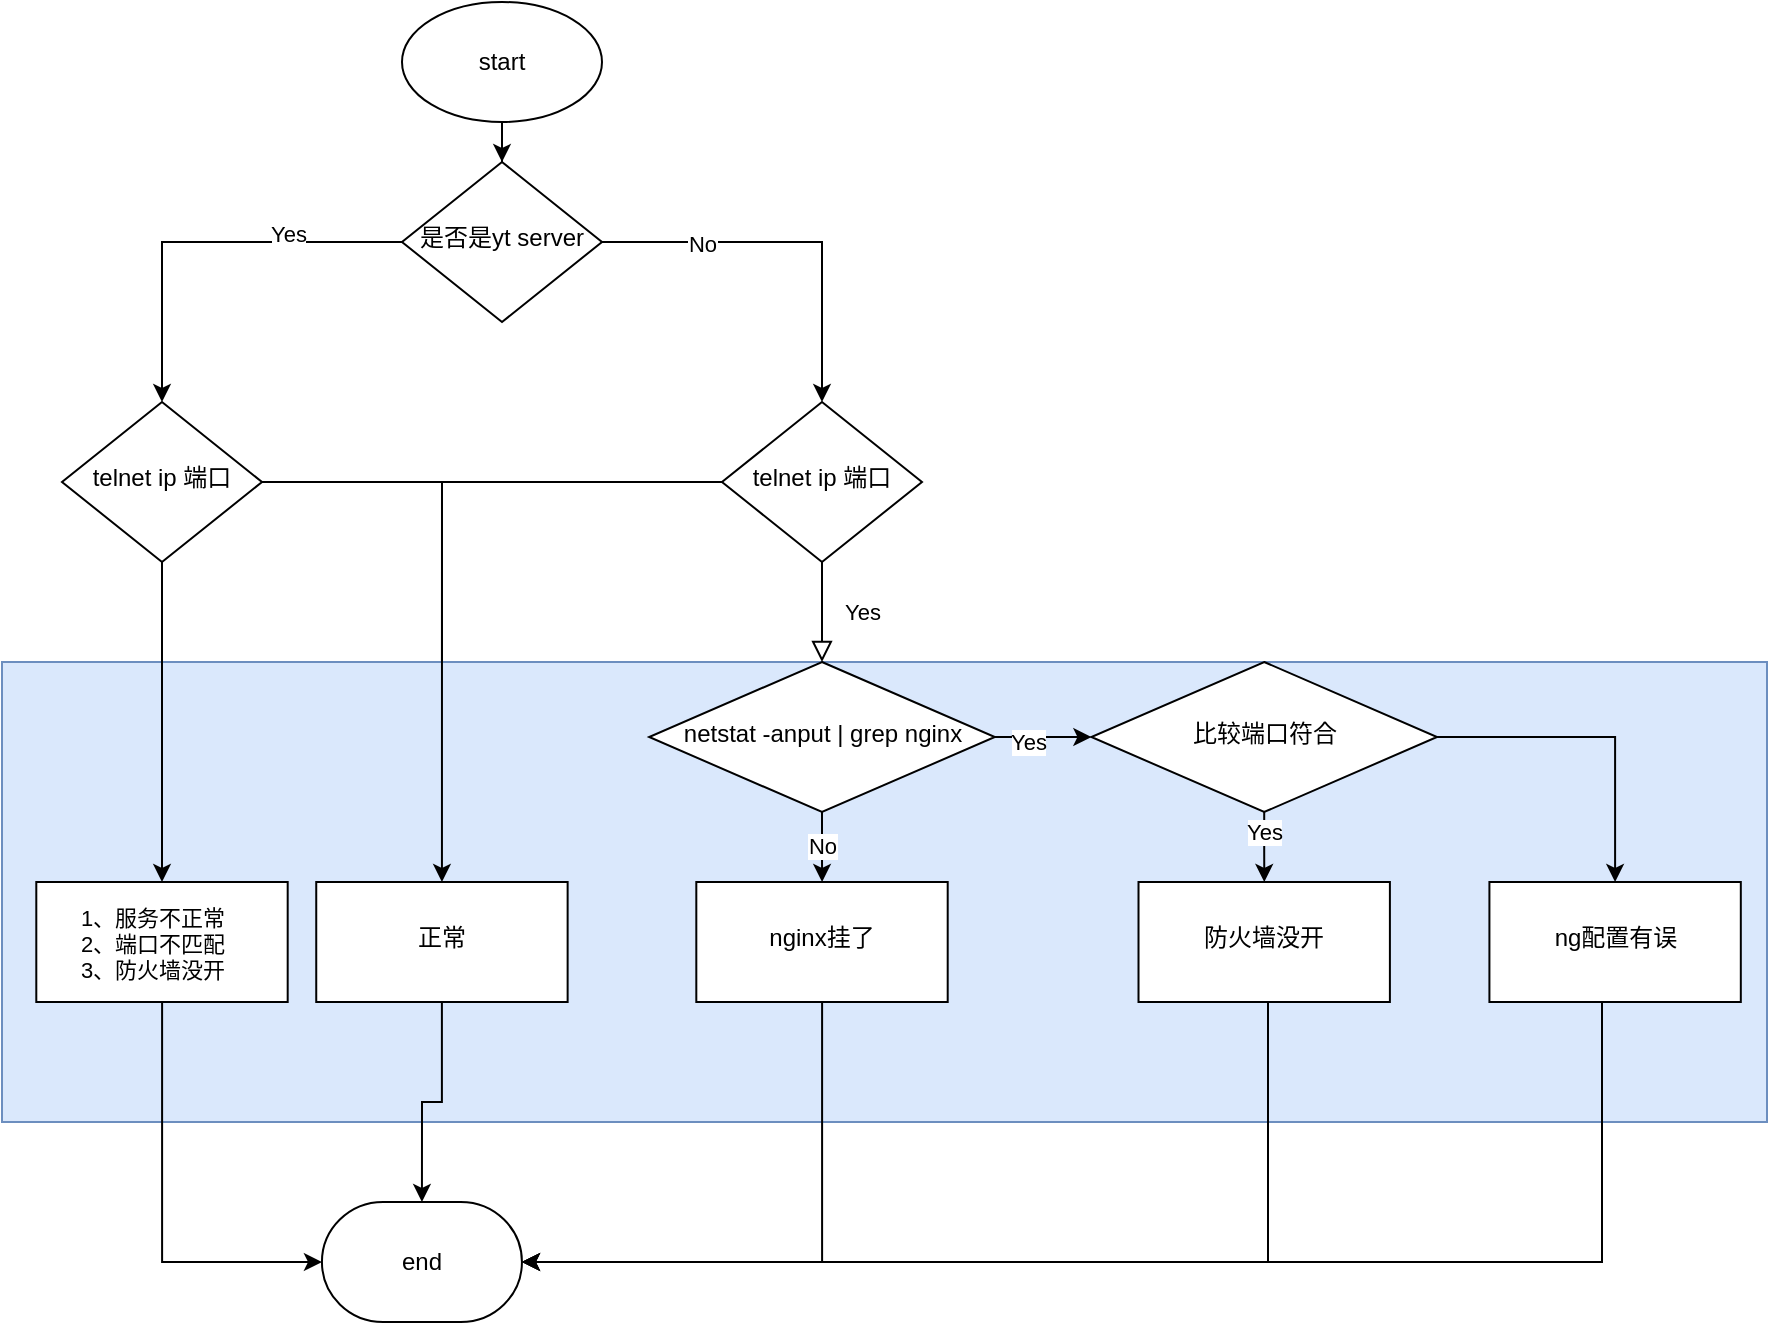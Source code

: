 <mxfile version="22.1.5" type="github">
  <diagram id="C5RBs43oDa-KdzZeNtuy" name="Page-1">
    <mxGraphModel dx="1853" dy="1745" grid="1" gridSize="10" guides="1" tooltips="1" connect="1" arrows="1" fold="1" page="1" pageScale="1" pageWidth="827" pageHeight="1169" math="0" shadow="0">
      <root>
        <mxCell id="WIyWlLk6GJQsqaUBKTNV-0" />
        <mxCell id="WIyWlLk6GJQsqaUBKTNV-1" parent="WIyWlLk6GJQsqaUBKTNV-0" />
        <mxCell id="WIyWlLk6GJQsqaUBKTNV-6" value="telnet ip 端口" style="rhombus;whiteSpace=wrap;html=1;shadow=0;fontFamily=Helvetica;fontSize=12;align=center;strokeWidth=1;spacing=6;spacingTop=-4;" parent="WIyWlLk6GJQsqaUBKTNV-1" vertex="1">
          <mxGeometry x="170" y="170" width="100" height="80" as="geometry" />
        </mxCell>
        <mxCell id="ibWMEhjD8wriJO99BDjX-30" style="edgeStyle=orthogonalEdgeStyle;rounded=0;orthogonalLoop=1;jettySize=auto;html=1;entryX=0.5;entryY=0;entryDx=0;entryDy=0;" edge="1" parent="WIyWlLk6GJQsqaUBKTNV-1" source="ibWMEhjD8wriJO99BDjX-28" target="WIyWlLk6GJQsqaUBKTNV-6">
          <mxGeometry relative="1" as="geometry">
            <Array as="points">
              <mxPoint x="220" y="90" />
            </Array>
          </mxGeometry>
        </mxCell>
        <mxCell id="ibWMEhjD8wriJO99BDjX-32" value="No" style="edgeLabel;html=1;align=center;verticalAlign=middle;resizable=0;points=[];" vertex="1" connectable="0" parent="ibWMEhjD8wriJO99BDjX-30">
          <mxGeometry x="-0.477" y="-1" relative="1" as="geometry">
            <mxPoint as="offset" />
          </mxGeometry>
        </mxCell>
        <mxCell id="ibWMEhjD8wriJO99BDjX-33" style="edgeStyle=orthogonalEdgeStyle;rounded=0;orthogonalLoop=1;jettySize=auto;html=1;entryX=0.5;entryY=0;entryDx=0;entryDy=0;" edge="1" parent="WIyWlLk6GJQsqaUBKTNV-1" source="ibWMEhjD8wriJO99BDjX-28" target="ibWMEhjD8wriJO99BDjX-31">
          <mxGeometry relative="1" as="geometry" />
        </mxCell>
        <mxCell id="ibWMEhjD8wriJO99BDjX-34" value="Yes" style="edgeLabel;html=1;align=center;verticalAlign=middle;resizable=0;points=[];" vertex="1" connectable="0" parent="ibWMEhjD8wriJO99BDjX-33">
          <mxGeometry x="-0.432" y="-4" relative="1" as="geometry">
            <mxPoint as="offset" />
          </mxGeometry>
        </mxCell>
        <mxCell id="ibWMEhjD8wriJO99BDjX-28" value="是否是yt server" style="rhombus;whiteSpace=wrap;html=1;shadow=0;fontFamily=Helvetica;fontSize=12;align=center;strokeWidth=1;spacing=6;spacingTop=-4;" vertex="1" parent="WIyWlLk6GJQsqaUBKTNV-1">
          <mxGeometry x="10" y="50" width="100" height="80" as="geometry" />
        </mxCell>
        <mxCell id="ibWMEhjD8wriJO99BDjX-120" style="edgeStyle=orthogonalEdgeStyle;rounded=0;orthogonalLoop=1;jettySize=auto;html=1;entryX=0.5;entryY=0;entryDx=0;entryDy=0;" edge="1" parent="WIyWlLk6GJQsqaUBKTNV-1" source="ibWMEhjD8wriJO99BDjX-31" target="ibWMEhjD8wriJO99BDjX-117">
          <mxGeometry relative="1" as="geometry" />
        </mxCell>
        <mxCell id="ibWMEhjD8wriJO99BDjX-31" value="telnet ip 端口" style="rhombus;whiteSpace=wrap;html=1;shadow=0;fontFamily=Helvetica;fontSize=12;align=center;strokeWidth=1;spacing=6;spacingTop=-4;" vertex="1" parent="WIyWlLk6GJQsqaUBKTNV-1">
          <mxGeometry x="-160" y="170" width="100" height="80" as="geometry" />
        </mxCell>
        <mxCell id="ibWMEhjD8wriJO99BDjX-45" style="edgeStyle=orthogonalEdgeStyle;rounded=0;orthogonalLoop=1;jettySize=auto;html=1;entryX=0.5;entryY=0;entryDx=0;entryDy=0;" edge="1" parent="WIyWlLk6GJQsqaUBKTNV-1" source="ibWMEhjD8wriJO99BDjX-44" target="ibWMEhjD8wriJO99BDjX-28">
          <mxGeometry relative="1" as="geometry" />
        </mxCell>
        <mxCell id="ibWMEhjD8wriJO99BDjX-44" value="start" style="strokeWidth=1;html=1;shape=mxgraph.flowchart.start_1;whiteSpace=wrap;" vertex="1" parent="WIyWlLk6GJQsqaUBKTNV-1">
          <mxGeometry x="10" y="-30" width="100" height="60" as="geometry" />
        </mxCell>
        <mxCell id="ibWMEhjD8wriJO99BDjX-46" value="" style="group;fillColor=#dae8fc;strokeColor=#6c8ebf;" vertex="1" connectable="0" parent="WIyWlLk6GJQsqaUBKTNV-1">
          <mxGeometry x="-190" y="300" width="882.5" height="230" as="geometry" />
        </mxCell>
        <mxCell id="WIyWlLk6GJQsqaUBKTNV-10" value="netstat -anput | grep nginx" style="rhombus;whiteSpace=wrap;html=1;shadow=0;fontFamily=Helvetica;fontSize=12;align=center;strokeWidth=1;spacing=6;spacingTop=-4;" parent="ibWMEhjD8wriJO99BDjX-46" vertex="1">
          <mxGeometry x="323.585" width="172.834" height="75" as="geometry" />
        </mxCell>
        <mxCell id="ibWMEhjD8wriJO99BDjX-93" value="nginx挂了" style="whiteSpace=wrap;html=1;shadow=0;strokeWidth=1;spacing=6;spacingTop=-4;" vertex="1" parent="ibWMEhjD8wriJO99BDjX-46">
          <mxGeometry x="347.153" y="110" width="125.697" height="60" as="geometry" />
        </mxCell>
        <mxCell id="ibWMEhjD8wriJO99BDjX-94" value="No" style="edgeStyle=orthogonalEdgeStyle;rounded=0;orthogonalLoop=1;jettySize=auto;html=1;" edge="1" parent="ibWMEhjD8wriJO99BDjX-46" source="WIyWlLk6GJQsqaUBKTNV-10" target="ibWMEhjD8wriJO99BDjX-93">
          <mxGeometry relative="1" as="geometry" />
        </mxCell>
        <mxCell id="ibWMEhjD8wriJO99BDjX-97" value="防火墙没开" style="whiteSpace=wrap;html=1;shadow=0;strokeWidth=1;spacing=6;spacingTop=-4;" vertex="1" parent="ibWMEhjD8wriJO99BDjX-46">
          <mxGeometry x="568.257" y="110" width="125.697" height="60" as="geometry" />
        </mxCell>
        <mxCell id="ibWMEhjD8wriJO99BDjX-102" value="ng配置有误" style="whiteSpace=wrap;html=1;shadow=0;strokeWidth=1;spacing=6;spacingTop=-4;" vertex="1" parent="ibWMEhjD8wriJO99BDjX-46">
          <mxGeometry x="743.709" y="110" width="125.697" height="60" as="geometry" />
        </mxCell>
        <mxCell id="ibWMEhjD8wriJO99BDjX-91" value="比较端口符合" style="rhombus;whiteSpace=wrap;html=1;shadow=0;fontFamily=Helvetica;fontSize=12;align=center;strokeWidth=1;spacing=6;spacingTop=-4;" vertex="1" parent="ibWMEhjD8wriJO99BDjX-46">
          <mxGeometry x="544.688" width="172.834" height="75" as="geometry" />
        </mxCell>
        <mxCell id="ibWMEhjD8wriJO99BDjX-92" value="" style="edgeStyle=orthogonalEdgeStyle;rounded=0;orthogonalLoop=1;jettySize=auto;html=1;" edge="1" parent="ibWMEhjD8wriJO99BDjX-46" source="WIyWlLk6GJQsqaUBKTNV-10" target="ibWMEhjD8wriJO99BDjX-91">
          <mxGeometry relative="1" as="geometry" />
        </mxCell>
        <mxCell id="ibWMEhjD8wriJO99BDjX-95" value="Yes" style="edgeLabel;html=1;align=center;verticalAlign=middle;resizable=0;points=[];" vertex="1" connectable="0" parent="ibWMEhjD8wriJO99BDjX-92">
          <mxGeometry x="-0.338" y="-1" relative="1" as="geometry">
            <mxPoint y="1" as="offset" />
          </mxGeometry>
        </mxCell>
        <mxCell id="ibWMEhjD8wriJO99BDjX-98" value="" style="edgeStyle=orthogonalEdgeStyle;rounded=0;orthogonalLoop=1;jettySize=auto;html=1;" edge="1" parent="ibWMEhjD8wriJO99BDjX-46" source="ibWMEhjD8wriJO99BDjX-91" target="ibWMEhjD8wriJO99BDjX-97">
          <mxGeometry relative="1" as="geometry" />
        </mxCell>
        <mxCell id="ibWMEhjD8wriJO99BDjX-100" value="Yes" style="edgeLabel;html=1;align=center;verticalAlign=middle;resizable=0;points=[];" vertex="1" connectable="0" parent="ibWMEhjD8wriJO99BDjX-98">
          <mxGeometry x="-0.422" relative="1" as="geometry">
            <mxPoint as="offset" />
          </mxGeometry>
        </mxCell>
        <mxCell id="ibWMEhjD8wriJO99BDjX-103" value="" style="edgeStyle=orthogonalEdgeStyle;rounded=0;orthogonalLoop=1;jettySize=auto;html=1;" edge="1" parent="ibWMEhjD8wriJO99BDjX-46" source="ibWMEhjD8wriJO99BDjX-91" target="ibWMEhjD8wriJO99BDjX-102">
          <mxGeometry relative="1" as="geometry" />
        </mxCell>
        <mxCell id="ibWMEhjD8wriJO99BDjX-117" value="正常" style="whiteSpace=wrap;html=1;shadow=0;strokeWidth=1;spacing=6;spacingTop=-4;" vertex="1" parent="ibWMEhjD8wriJO99BDjX-46">
          <mxGeometry x="157.122" y="110" width="125.697" height="60" as="geometry" />
        </mxCell>
        <mxCell id="ibWMEhjD8wriJO99BDjX-125" value="正常" style="whiteSpace=wrap;html=1;shadow=0;strokeWidth=1;spacing=6;spacingTop=-4;" vertex="1" parent="ibWMEhjD8wriJO99BDjX-46">
          <mxGeometry x="17.15" y="110" width="125.697" height="60" as="geometry" />
        </mxCell>
        <mxCell id="ibWMEhjD8wriJO99BDjX-124" value="1、服务不正常&lt;br&gt;2、端口不匹配&lt;br&gt;3、防火墙没开" style="edgeLabel;html=1;align=center;verticalAlign=middle;resizable=0;points=[];" vertex="1" connectable="0" parent="ibWMEhjD8wriJO99BDjX-46">
          <mxGeometry x="41.899" y="150" as="geometry">
            <mxPoint x="33" y="-9" as="offset" />
          </mxGeometry>
        </mxCell>
        <mxCell id="ibWMEhjD8wriJO99BDjX-0" value="end" style="strokeWidth=1;html=1;shape=mxgraph.flowchart.terminator;whiteSpace=wrap;" vertex="1" parent="WIyWlLk6GJQsqaUBKTNV-1">
          <mxGeometry x="-30.03" y="570" width="100" height="60" as="geometry" />
        </mxCell>
        <mxCell id="WIyWlLk6GJQsqaUBKTNV-4" value="Yes" style="rounded=0;html=1;jettySize=auto;orthogonalLoop=1;fontSize=11;endArrow=block;endFill=0;endSize=8;strokeWidth=1;shadow=0;labelBackgroundColor=none;edgeStyle=orthogonalEdgeStyle;" parent="WIyWlLk6GJQsqaUBKTNV-1" source="WIyWlLk6GJQsqaUBKTNV-6" target="WIyWlLk6GJQsqaUBKTNV-10" edge="1">
          <mxGeometry y="20" relative="1" as="geometry">
            <mxPoint as="offset" />
          </mxGeometry>
        </mxCell>
        <mxCell id="ibWMEhjD8wriJO99BDjX-96" style="edgeStyle=orthogonalEdgeStyle;rounded=0;orthogonalLoop=1;jettySize=auto;html=1;entryX=1;entryY=0.5;entryDx=0;entryDy=0;entryPerimeter=0;" edge="1" parent="WIyWlLk6GJQsqaUBKTNV-1" source="ibWMEhjD8wriJO99BDjX-93" target="ibWMEhjD8wriJO99BDjX-0">
          <mxGeometry relative="1" as="geometry">
            <Array as="points">
              <mxPoint x="220" y="600" />
            </Array>
          </mxGeometry>
        </mxCell>
        <mxCell id="ibWMEhjD8wriJO99BDjX-99" style="edgeStyle=orthogonalEdgeStyle;rounded=0;orthogonalLoop=1;jettySize=auto;html=1;entryX=1;entryY=0.5;entryDx=0;entryDy=0;entryPerimeter=0;" edge="1" parent="WIyWlLk6GJQsqaUBKTNV-1" source="ibWMEhjD8wriJO99BDjX-97" target="ibWMEhjD8wriJO99BDjX-0">
          <mxGeometry relative="1" as="geometry">
            <Array as="points">
              <mxPoint x="443" y="600" />
            </Array>
          </mxGeometry>
        </mxCell>
        <mxCell id="ibWMEhjD8wriJO99BDjX-104" style="edgeStyle=orthogonalEdgeStyle;rounded=0;orthogonalLoop=1;jettySize=auto;html=1;entryX=1;entryY=0.5;entryDx=0;entryDy=0;entryPerimeter=0;" edge="1" parent="WIyWlLk6GJQsqaUBKTNV-1" source="ibWMEhjD8wriJO99BDjX-102" target="ibWMEhjD8wriJO99BDjX-0">
          <mxGeometry relative="1" as="geometry">
            <Array as="points">
              <mxPoint x="610" y="600" />
            </Array>
          </mxGeometry>
        </mxCell>
        <mxCell id="ibWMEhjD8wriJO99BDjX-118" style="edgeStyle=orthogonalEdgeStyle;rounded=0;orthogonalLoop=1;jettySize=auto;html=1;entryX=0.5;entryY=0;entryDx=0;entryDy=0;" edge="1" parent="WIyWlLk6GJQsqaUBKTNV-1" source="WIyWlLk6GJQsqaUBKTNV-6" target="ibWMEhjD8wriJO99BDjX-117">
          <mxGeometry relative="1" as="geometry" />
        </mxCell>
        <mxCell id="ibWMEhjD8wriJO99BDjX-121" style="edgeStyle=orthogonalEdgeStyle;rounded=0;orthogonalLoop=1;jettySize=auto;html=1;entryX=0.5;entryY=0;entryDx=0;entryDy=0;entryPerimeter=0;" edge="1" parent="WIyWlLk6GJQsqaUBKTNV-1" source="ibWMEhjD8wriJO99BDjX-117" target="ibWMEhjD8wriJO99BDjX-0">
          <mxGeometry relative="1" as="geometry" />
        </mxCell>
        <mxCell id="ibWMEhjD8wriJO99BDjX-126" style="edgeStyle=orthogonalEdgeStyle;rounded=0;orthogonalLoop=1;jettySize=auto;html=1;entryX=0.5;entryY=0;entryDx=0;entryDy=0;" edge="1" parent="WIyWlLk6GJQsqaUBKTNV-1" source="ibWMEhjD8wriJO99BDjX-31" target="ibWMEhjD8wriJO99BDjX-125">
          <mxGeometry relative="1" as="geometry" />
        </mxCell>
        <mxCell id="ibWMEhjD8wriJO99BDjX-127" style="edgeStyle=orthogonalEdgeStyle;rounded=0;orthogonalLoop=1;jettySize=auto;html=1;entryX=0;entryY=0.5;entryDx=0;entryDy=0;entryPerimeter=0;" edge="1" parent="WIyWlLk6GJQsqaUBKTNV-1" source="ibWMEhjD8wriJO99BDjX-125" target="ibWMEhjD8wriJO99BDjX-0">
          <mxGeometry relative="1" as="geometry">
            <Array as="points">
              <mxPoint x="-110" y="600" />
            </Array>
          </mxGeometry>
        </mxCell>
      </root>
    </mxGraphModel>
  </diagram>
</mxfile>
